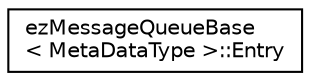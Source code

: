 digraph "Graphical Class Hierarchy"
{
 // LATEX_PDF_SIZE
  edge [fontname="Helvetica",fontsize="10",labelfontname="Helvetica",labelfontsize="10"];
  node [fontname="Helvetica",fontsize="10",shape=record];
  rankdir="LR";
  Node0 [label="ezMessageQueueBase\l\< MetaDataType \>::Entry",height=0.2,width=0.4,color="black", fillcolor="white", style="filled",URL="$d3/dca/structez_message_queue_base_1_1_entry.htm",tooltip=" "];
}
